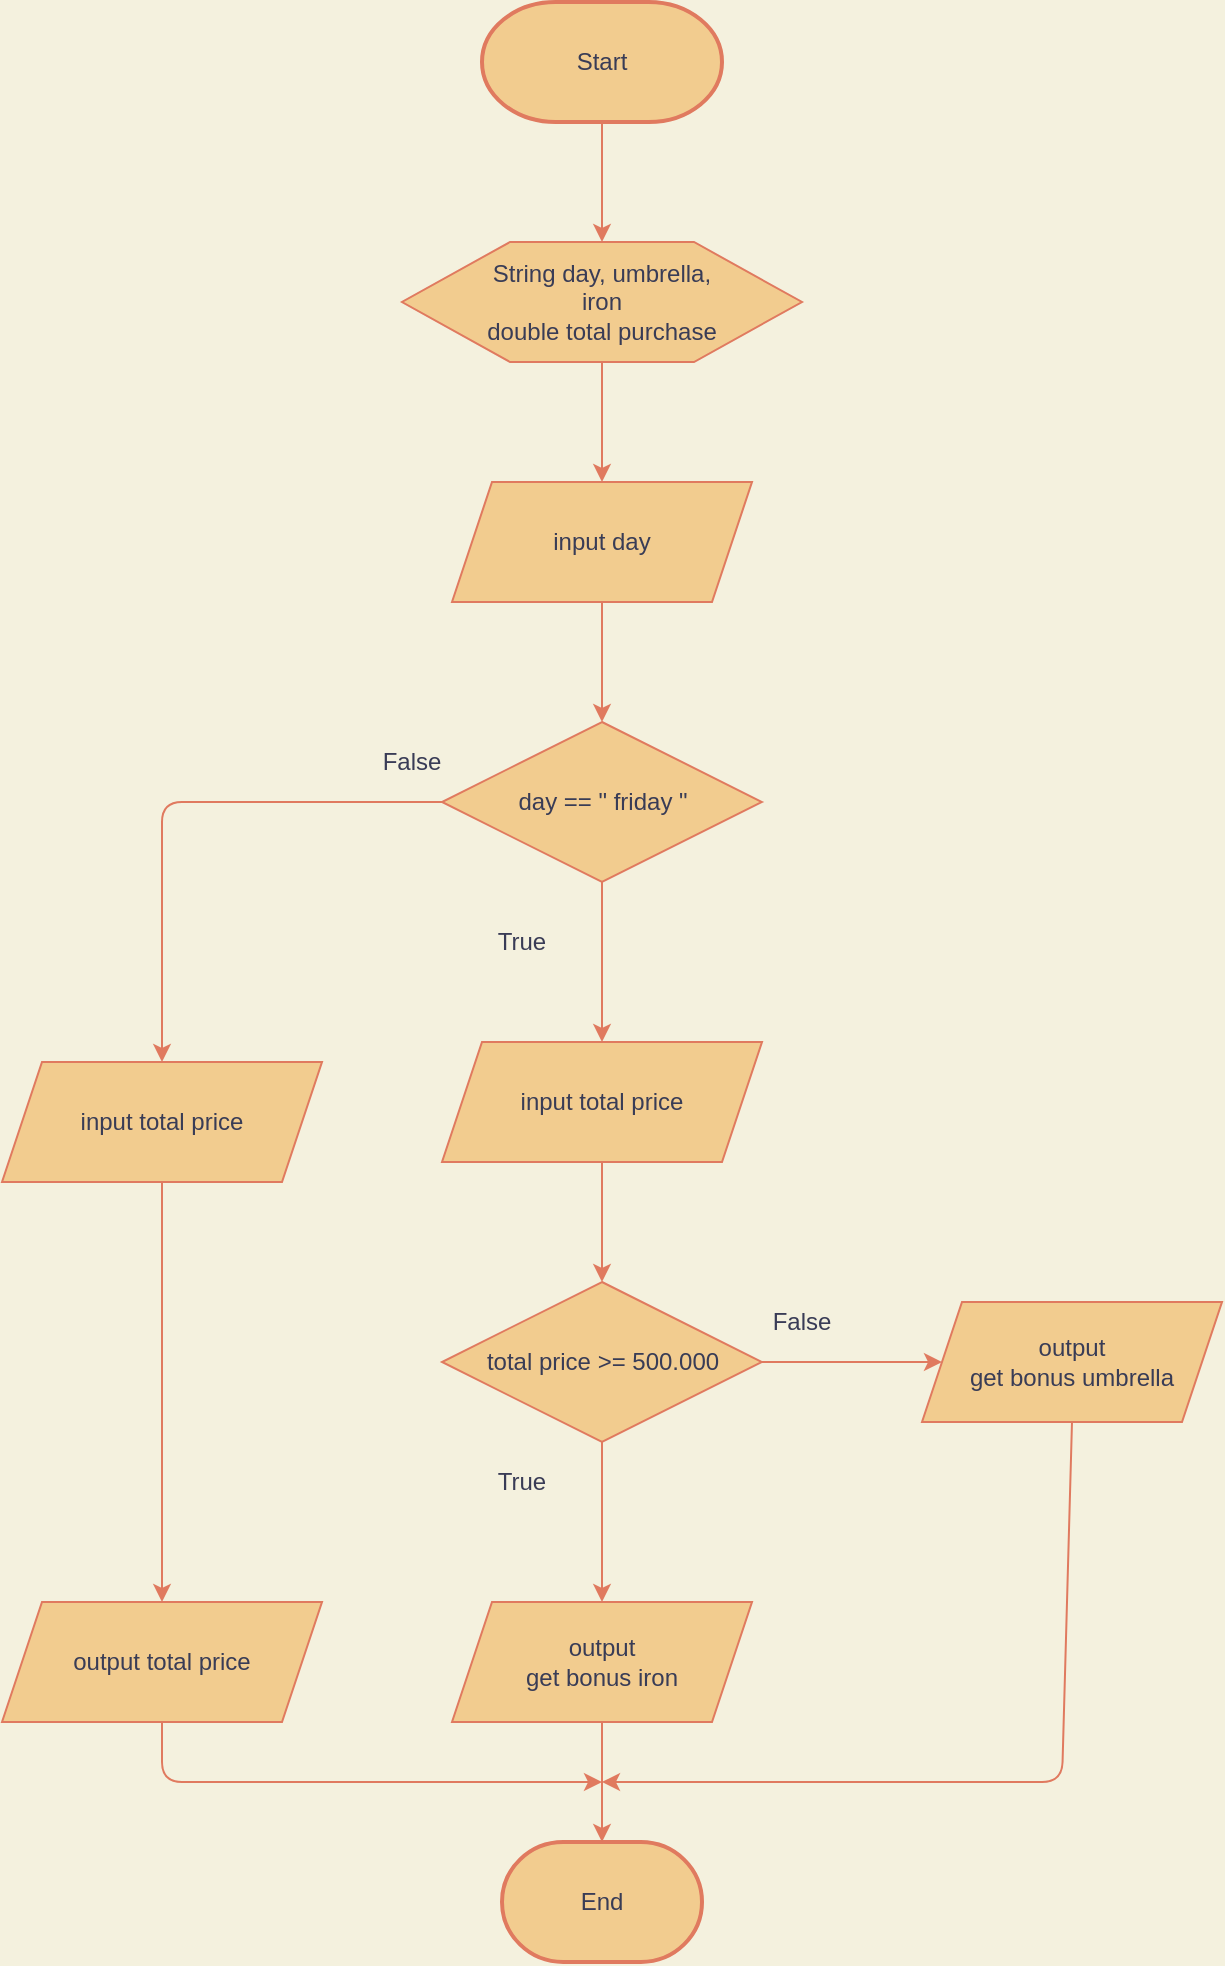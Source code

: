 <mxfile version="13.9.9" type="device"><diagram id="eFAqOWlmcoRSbm060wh7" name="Page-1"><mxGraphModel dx="1022" dy="503" grid="1" gridSize="10" guides="1" tooltips="1" connect="1" arrows="1" fold="1" page="1" pageScale="1" pageWidth="850" pageHeight="1100" background="#F4F1DE" math="0" shadow="0"><root><mxCell id="0"/><mxCell id="1" parent="0"/><mxCell id="E_VES99wLYl5eWX7PveN-1" value="Start" style="strokeWidth=2;html=1;shape=mxgraph.flowchart.terminator;whiteSpace=wrap;fillColor=#F2CC8F;strokeColor=#E07A5F;fontColor=#393C56;" vertex="1" parent="1"><mxGeometry x="320" y="40" width="120" height="60" as="geometry"/></mxCell><mxCell id="E_VES99wLYl5eWX7PveN-2" value="End" style="strokeWidth=2;html=1;shape=mxgraph.flowchart.terminator;whiteSpace=wrap;fillColor=#F2CC8F;strokeColor=#E07A5F;fontColor=#393C56;" vertex="1" parent="1"><mxGeometry x="330" y="960" width="100" height="60" as="geometry"/></mxCell><mxCell id="E_VES99wLYl5eWX7PveN-3" value="" style="verticalLabelPosition=bottom;verticalAlign=top;html=1;shape=hexagon;perimeter=hexagonPerimeter2;arcSize=6;size=0.27;fillColor=#F2CC8F;strokeColor=#E07A5F;fontColor=#393C56;" vertex="1" parent="1"><mxGeometry x="280" y="160" width="200" height="60" as="geometry"/></mxCell><mxCell id="E_VES99wLYl5eWX7PveN-4" value="String day, umbrella, iron&lt;br&gt;double total purchase" style="text;html=1;strokeColor=none;fillColor=none;align=center;verticalAlign=middle;whiteSpace=wrap;rounded=0;fontColor=#393C56;" vertex="1" parent="1"><mxGeometry x="315" y="170" width="130" height="40" as="geometry"/></mxCell><mxCell id="E_VES99wLYl5eWX7PveN-8" value="input total price" style="shape=parallelogram;perimeter=parallelogramPerimeter;whiteSpace=wrap;html=1;fixedSize=1;fillColor=#F2CC8F;strokeColor=#E07A5F;fontColor=#393C56;" vertex="1" parent="1"><mxGeometry x="300" y="560" width="160" height="60" as="geometry"/></mxCell><mxCell id="E_VES99wLYl5eWX7PveN-9" value="" style="endArrow=classic;html=1;entryX=0.5;entryY=0;entryDx=0;entryDy=0;exitX=0.5;exitY=1;exitDx=0;exitDy=0;exitPerimeter=0;strokeColor=#E07A5F;fontColor=#393C56;labelBackgroundColor=#F4F1DE;" edge="1" parent="1" source="E_VES99wLYl5eWX7PveN-1" target="E_VES99wLYl5eWX7PveN-3"><mxGeometry width="50" height="50" relative="1" as="geometry"><mxPoint x="120" y="250" as="sourcePoint"/><mxPoint x="170" y="200" as="targetPoint"/></mxGeometry></mxCell><mxCell id="E_VES99wLYl5eWX7PveN-11" value="" style="endArrow=classic;html=1;entryX=0.5;entryY=0;entryDx=0;entryDy=0;exitX=0;exitY=0.5;exitDx=0;exitDy=0;strokeColor=#E07A5F;fontColor=#393C56;labelBackgroundColor=#F4F1DE;" edge="1" parent="1" source="E_VES99wLYl5eWX7PveN-18" target="E_VES99wLYl5eWX7PveN-30"><mxGeometry width="50" height="50" relative="1" as="geometry"><mxPoint x="460" y="440" as="sourcePoint"/><mxPoint x="610" y="440" as="targetPoint"/><Array as="points"><mxPoint x="160" y="440"/></Array></mxGeometry></mxCell><mxCell id="E_VES99wLYl5eWX7PveN-12" value="" style="endArrow=classic;html=1;entryX=0.5;entryY=0;entryDx=0;entryDy=0;strokeColor=#E07A5F;fontColor=#393C56;exitX=0.5;exitY=1;exitDx=0;exitDy=0;labelBackgroundColor=#F4F1DE;" edge="1" parent="1" source="E_VES99wLYl5eWX7PveN-19" target="E_VES99wLYl5eWX7PveN-18"><mxGeometry width="50" height="50" relative="1" as="geometry"><mxPoint x="390" y="340" as="sourcePoint"/><mxPoint x="380" y="400" as="targetPoint"/></mxGeometry></mxCell><mxCell id="E_VES99wLYl5eWX7PveN-13" value="" style="endArrow=classic;html=1;exitX=0.5;exitY=1;exitDx=0;exitDy=0;strokeColor=#E07A5F;fontColor=#393C56;entryX=0.5;entryY=0;entryDx=0;entryDy=0;labelBackgroundColor=#F4F1DE;" edge="1" parent="1" source="E_VES99wLYl5eWX7PveN-3" target="E_VES99wLYl5eWX7PveN-19"><mxGeometry width="50" height="50" relative="1" as="geometry"><mxPoint x="90" y="270" as="sourcePoint"/><mxPoint x="380" y="250" as="targetPoint"/></mxGeometry></mxCell><mxCell id="E_VES99wLYl5eWX7PveN-14" value="" style="endArrow=classic;html=1;entryX=0.5;entryY=0;entryDx=0;entryDy=0;exitX=0.5;exitY=1;exitDx=0;exitDy=0;strokeColor=#E07A5F;fontColor=#393C56;labelBackgroundColor=#F4F1DE;" edge="1" parent="1" source="E_VES99wLYl5eWX7PveN-18" target="E_VES99wLYl5eWX7PveN-8"><mxGeometry width="50" height="50" relative="1" as="geometry"><mxPoint x="380" y="480" as="sourcePoint"/><mxPoint x="120" y="200" as="targetPoint"/></mxGeometry></mxCell><mxCell id="E_VES99wLYl5eWX7PveN-16" value="False" style="text;html=1;strokeColor=none;fillColor=none;align=center;verticalAlign=middle;whiteSpace=wrap;rounded=0;fontColor=#393C56;" vertex="1" parent="1"><mxGeometry x="265" y="410" width="40" height="20" as="geometry"/></mxCell><mxCell id="E_VES99wLYl5eWX7PveN-17" value="True" style="text;html=1;strokeColor=none;fillColor=none;align=center;verticalAlign=middle;whiteSpace=wrap;rounded=0;fontColor=#393C56;" vertex="1" parent="1"><mxGeometry x="320" y="500" width="40" height="20" as="geometry"/></mxCell><mxCell id="E_VES99wLYl5eWX7PveN-18" value="day == &quot; friday &quot;" style="shape=rhombus;html=1;dashed=0;whitespace=wrap;perimeter=rhombusPerimeter;fillColor=#F2CC8F;strokeColor=#E07A5F;fontColor=#393C56;" vertex="1" parent="1"><mxGeometry x="300" y="400" width="160" height="80" as="geometry"/></mxCell><mxCell id="E_VES99wLYl5eWX7PveN-19" value="input day" style="shape=parallelogram;perimeter=parallelogramPerimeter;whiteSpace=wrap;html=1;fixedSize=1;fillColor=#F2CC8F;strokeColor=#E07A5F;fontColor=#393C56;" vertex="1" parent="1"><mxGeometry x="305" y="280" width="150" height="60" as="geometry"/></mxCell><mxCell id="E_VES99wLYl5eWX7PveN-20" value="total price &amp;gt;= 500.000" style="shape=rhombus;html=1;dashed=0;whitespace=wrap;perimeter=rhombusPerimeter;fillColor=#F2CC8F;strokeColor=#E07A5F;fontColor=#393C56;" vertex="1" parent="1"><mxGeometry x="300" y="680" width="160" height="80" as="geometry"/></mxCell><mxCell id="E_VES99wLYl5eWX7PveN-21" value="" style="endArrow=classic;html=1;exitX=0.5;exitY=1;exitDx=0;exitDy=0;strokeColor=#E07A5F;fontColor=#393C56;entryX=0.5;entryY=0;entryDx=0;entryDy=0;labelBackgroundColor=#F4F1DE;" edge="1" parent="1" source="E_VES99wLYl5eWX7PveN-20" target="E_VES99wLYl5eWX7PveN-23"><mxGeometry width="50" height="50" relative="1" as="geometry"><mxPoint x="299" y="770" as="sourcePoint"/><mxPoint x="380" y="850" as="targetPoint"/></mxGeometry></mxCell><mxCell id="E_VES99wLYl5eWX7PveN-22" value="True" style="text;html=1;strokeColor=none;fillColor=none;align=center;verticalAlign=middle;whiteSpace=wrap;rounded=0;fontColor=#393C56;" vertex="1" parent="1"><mxGeometry x="320" y="770" width="40" height="20" as="geometry"/></mxCell><mxCell id="E_VES99wLYl5eWX7PveN-23" value="output&lt;br&gt;get bonus iron" style="shape=parallelogram;perimeter=parallelogramPerimeter;whiteSpace=wrap;html=1;fixedSize=1;fillColor=#F2CC8F;strokeColor=#E07A5F;fontColor=#393C56;" vertex="1" parent="1"><mxGeometry x="305" y="840" width="150" height="60" as="geometry"/></mxCell><mxCell id="E_VES99wLYl5eWX7PveN-24" value="" style="endArrow=classic;html=1;exitX=0.5;exitY=1;exitDx=0;exitDy=0;strokeColor=#E07A5F;fontColor=#393C56;entryX=0.5;entryY=0;entryDx=0;entryDy=0;labelBackgroundColor=#F4F1DE;" edge="1" parent="1" source="E_VES99wLYl5eWX7PveN-8" target="E_VES99wLYl5eWX7PveN-20"><mxGeometry width="50" height="50" relative="1" as="geometry"><mxPoint x="390" y="770" as="sourcePoint"/><mxPoint x="390" y="860" as="targetPoint"/></mxGeometry></mxCell><mxCell id="E_VES99wLYl5eWX7PveN-25" value="output&lt;br&gt;get bonus umbrella" style="shape=parallelogram;perimeter=parallelogramPerimeter;whiteSpace=wrap;html=1;fixedSize=1;fillColor=#F2CC8F;strokeColor=#E07A5F;fontColor=#393C56;" vertex="1" parent="1"><mxGeometry x="540" y="690" width="150" height="60" as="geometry"/></mxCell><mxCell id="E_VES99wLYl5eWX7PveN-26" value="" style="endArrow=classic;html=1;exitX=1;exitY=0.5;exitDx=0;exitDy=0;strokeColor=#E07A5F;fontColor=#393C56;entryX=0;entryY=0.5;entryDx=0;entryDy=0;labelBackgroundColor=#F4F1DE;" edge="1" parent="1" source="E_VES99wLYl5eWX7PveN-20" target="E_VES99wLYl5eWX7PveN-25"><mxGeometry width="50" height="50" relative="1" as="geometry"><mxPoint x="390" y="770" as="sourcePoint"/><mxPoint x="390" y="850" as="targetPoint"/></mxGeometry></mxCell><mxCell id="E_VES99wLYl5eWX7PveN-27" value="False" style="text;html=1;strokeColor=none;fillColor=none;align=center;verticalAlign=middle;whiteSpace=wrap;rounded=0;fontColor=#393C56;" vertex="1" parent="1"><mxGeometry x="460" y="690" width="40" height="20" as="geometry"/></mxCell><mxCell id="E_VES99wLYl5eWX7PveN-28" value="" style="endArrow=classic;html=1;exitX=0.5;exitY=1;exitDx=0;exitDy=0;strokeColor=#E07A5F;fontColor=#393C56;entryX=0.5;entryY=0;entryDx=0;entryDy=0;entryPerimeter=0;labelBackgroundColor=#F4F1DE;" edge="1" parent="1" source="E_VES99wLYl5eWX7PveN-23" target="E_VES99wLYl5eWX7PveN-2"><mxGeometry width="50" height="50" relative="1" as="geometry"><mxPoint x="390" y="770" as="sourcePoint"/><mxPoint x="390" y="850" as="targetPoint"/></mxGeometry></mxCell><mxCell id="E_VES99wLYl5eWX7PveN-29" value="" style="endArrow=classic;html=1;exitX=0.5;exitY=1;exitDx=0;exitDy=0;strokeColor=#E07A5F;fontColor=#393C56;labelBackgroundColor=#F4F1DE;" edge="1" parent="1" source="E_VES99wLYl5eWX7PveN-25"><mxGeometry width="50" height="50" relative="1" as="geometry"><mxPoint x="390" y="910" as="sourcePoint"/><mxPoint x="380" y="930" as="targetPoint"/><Array as="points"><mxPoint x="610" y="930"/></Array></mxGeometry></mxCell><mxCell id="E_VES99wLYl5eWX7PveN-30" value="input total price" style="shape=parallelogram;perimeter=parallelogramPerimeter;whiteSpace=wrap;html=1;fixedSize=1;fillColor=#F2CC8F;strokeColor=#E07A5F;fontColor=#393C56;" vertex="1" parent="1"><mxGeometry x="80" y="570" width="160" height="60" as="geometry"/></mxCell><mxCell id="E_VES99wLYl5eWX7PveN-32" value="output total price" style="shape=parallelogram;perimeter=parallelogramPerimeter;whiteSpace=wrap;html=1;fixedSize=1;fillColor=#F2CC8F;strokeColor=#E07A5F;fontColor=#393C56;" vertex="1" parent="1"><mxGeometry x="80" y="840" width="160" height="60" as="geometry"/></mxCell><mxCell id="E_VES99wLYl5eWX7PveN-33" value="" style="endArrow=classic;html=1;exitX=0.5;exitY=1;exitDx=0;exitDy=0;strokeColor=#E07A5F;fontColor=#393C56;entryX=0.5;entryY=0;entryDx=0;entryDy=0;labelBackgroundColor=#F4F1DE;" edge="1" parent="1" source="E_VES99wLYl5eWX7PveN-30" target="E_VES99wLYl5eWX7PveN-32"><mxGeometry width="50" height="50" relative="1" as="geometry"><mxPoint x="390" y="770" as="sourcePoint"/><mxPoint x="390" y="850" as="targetPoint"/></mxGeometry></mxCell><mxCell id="E_VES99wLYl5eWX7PveN-34" value="" style="endArrow=classic;html=1;exitX=0.5;exitY=1;exitDx=0;exitDy=0;strokeColor=#E07A5F;fontColor=#393C56;labelBackgroundColor=#F4F1DE;" edge="1" parent="1" source="E_VES99wLYl5eWX7PveN-32"><mxGeometry width="50" height="50" relative="1" as="geometry"><mxPoint x="170" y="640" as="sourcePoint"/><mxPoint x="380" y="930" as="targetPoint"/><Array as="points"><mxPoint x="160" y="930"/></Array></mxGeometry></mxCell></root></mxGraphModel></diagram></mxfile>